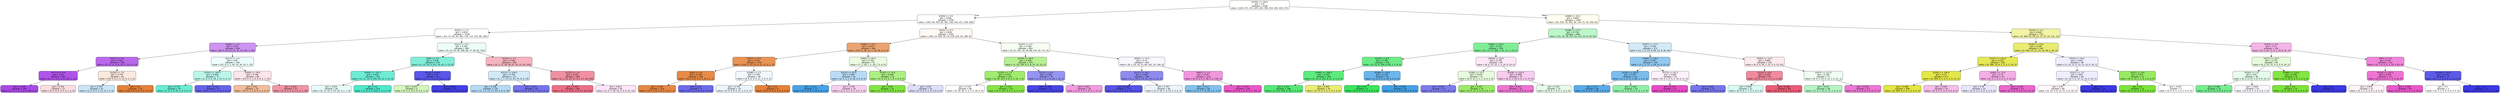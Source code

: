 digraph Tree {
node [shape=box, style="filled, rounded", color="black", fontname="helvetica"] ;
edge [fontname="helvetica"] ;
0 [label="X[350] <= 140.5\ngini = 0.9\nsamples = 4198\nvalue = [418, 471, 413, 425, 420, 390, 416, 436, 438, 371]", fillcolor="#fffffd"] ;
1 [label="X[569] <= 0.5\ngini = 0.881\nsamples = 2799\nvalue = [393, 46, 343, 82, 381, 236, 344, 417, 248, 309]", fillcolor="#fefdff"] ;
0 -> 1 [labeldistance=2.5, labelangle=45, headlabel="True"] ;
2 [label="X[432] <= 1.5\ngini = 0.824\nsamples = 1508\nvalue = [51, 23, 49, 50, 362, 118, 112, 375, 68, 300]", fillcolor="#fefdff"] ;
1 -> 2 ;
3 [label="X[485] <= 5.5\ngini = 0.637\nsamples = 599\nvalue = [46, 9, 16, 10, 53, 32, 35, 347, 5, 46]", fillcolor="#cd94f1"] ;
2 -> 3 ;
4 [label="X[157] <= 0.5\ngini = 0.403\nsamples = 439\nvalue = [21, 9, 11, 9, 8, 22, 5, 337, 4, 13]", fillcolor="#ba69eb"] ;
3 -> 4 ;
5 [label="X[377] <= 9.0\ngini = 0.24\nsamples = 385\nvalue = [1, 4, 7, 4, 5, 9, 5, 335, 2, 13]", fillcolor="#af54e8"] ;
4 -> 5 ;
6 [label="gini = 0.148\nsamples = 362\nvalue = [1, 3, 7, 2, 1, 4, 5, 334, 0, 5]", fillcolor="#aa49e7"] ;
5 -> 6 ;
7 [label="gini = 0.783\nsamples = 23\nvalue = [0, 1, 0, 2, 4, 5, 0, 1, 2, 8]", fillcolor="#fbdee3"] ;
5 -> 7 ;
8 [label="X[330] <= 7.0\ngini = 0.776\nsamples = 54\nvalue = [20, 5, 4, 5, 3, 13, 0, 2, 2, 0]", fillcolor="#fbe9dd"] ;
4 -> 8 ;
9 [label="gini = 0.793\nsamples = 35\nvalue = [1, 5, 4, 5, 3, 13, 0, 2, 2, 0]", fillcolor="#cae5f8"] ;
8 -> 9 ;
10 [label="gini = 0.0\nsamples = 19\nvalue = [19, 0, 0, 0, 0, 0, 0, 0, 0, 0]", fillcolor="#e58139"] ;
8 -> 10 ;
11 [label="X[211] <= 1.0\ngini = 0.81\nsamples = 160\nvalue = [25, 0, 5, 1, 45, 10, 30, 10, 1, 33]", fillcolor="#ecfdfa"] ;
3 -> 11 ;
12 [label="X[543] <= 166.5\ngini = 0.606\nsamples = 72\nvalue = [1, 0, 3, 0, 39, 1, 22, 5, 0, 1]", fillcolor="#bcf6eb"] ;
11 -> 12 ;
13 [label="gini = 0.379\nsamples = 45\nvalue = [1, 0, 2, 0, 35, 1, 0, 5, 0, 1]", fillcolor="#6aecd4"] ;
12 -> 13 ;
14 [label="gini = 0.313\nsamples = 27\nvalue = [0, 0, 1, 0, 4, 0, 22, 0, 0, 0]", fillcolor="#6664eb"] ;
12 -> 14 ;
15 [label="X[409] <= 29.0\ngini = 0.766\nsamples = 88\nvalue = [24, 0, 2, 1, 6, 9, 8, 5, 1, 32]", fillcolor="#fce6ea"] ;
11 -> 15 ;
16 [label="gini = 0.56\nsamples = 37\nvalue = [23, 0, 1, 0, 0, 8, 2, 1, 0, 2]", fillcolor="#f2be99"] ;
15 -> 16 ;
17 [label="gini = 0.618\nsamples = 51\nvalue = [1, 0, 1, 1, 6, 1, 6, 4, 1, 30]", fillcolor="#f195a6"] ;
15 -> 17 ;
18 [label="X[211] <= 6.5\ngini = 0.781\nsamples = 909\nvalue = [5, 14, 33, 40, 309, 86, 77, 28, 63, 254]", fillcolor="#eefdfa"] ;
2 -> 18 ;
19 [label="X[98] <= 5.0\ngini = 0.519\nsamples = 370\nvalue = [1, 12, 16, 4, 251, 19, 42, 3, 13, 9]", fillcolor="#81eeda"] ;
18 -> 19 ;
20 [label="X[409] <= 102.5\ngini = 0.434\nsamples = 335\nvalue = [1, 11, 14, 4, 250, 19, 12, 3, 12, 9]", fillcolor="#6eecd5"] ;
19 -> 20 ;
21 [label="gini = 0.823\nsamples = 82\nvalue = [0, 11, 12, 2, 24, 16, 5, 1, 7, 4]", fillcolor="#e7fcf8"] ;
20 -> 21 ;
22 [label="gini = 0.2\nsamples = 253\nvalue = [1, 0, 2, 2, 226, 3, 7, 2, 5, 5]", fillcolor="#4fe8cb"] ;
20 -> 22 ;
23 [label="X[515] <= 65.0\ngini = 0.26\nsamples = 35\nvalue = [0, 1, 2, 0, 1, 0, 30, 0, 1, 0]", fillcolor="#5a57e9"] ;
19 -> 23 ;
24 [label="gini = 0.625\nsamples = 4\nvalue = [0, 1, 2, 0, 0, 0, 0, 0, 1, 0]", fillcolor="#d3f6bd"] ;
23 -> 24 ;
25 [label="gini = 0.062\nsamples = 31\nvalue = [0, 0, 0, 0, 1, 0, 30, 0, 0, 0]", fillcolor="#4240e6"] ;
23 -> 25 ;
26 [label="X[354] <= 1.5\ngini = 0.746\nsamples = 539\nvalue = [4, 2, 17, 36, 58, 67, 35, 25, 50, 245]", fillcolor="#f5b4c0"] ;
18 -> 26 ;
27 [label="X[515] <= 149.5\ngini = 0.793\nsamples = 171\nvalue = [2, 1, 7, 13, 21, 63, 31, 8, 6, 19]", fillcolor="#d2e9f9"] ;
26 -> 27 ;
28 [label="gini = 0.708\nsamples = 129\nvalue = [2, 1, 2, 13, 21, 62, 0, 8, 2, 18]", fillcolor="#b4daf5"] ;
27 -> 28 ;
29 [label="gini = 0.431\nsamples = 42\nvalue = [0, 0, 5, 0, 0, 1, 31, 0, 4, 1]", fillcolor="#7674ed"] ;
27 -> 29 ;
30 [label="X[155] <= 1.0\ngini = 0.591\nsamples = 368\nvalue = [2, 1, 10, 23, 37, 4, 4, 17, 44, 226]", fillcolor="#f090a1"] ;
26 -> 30 ;
31 [label="gini = 0.424\nsamples = 283\nvalue = [0, 1, 3, 9, 21, 1, 0, 17, 19, 212]", fillcolor="#ec6f85"] ;
30 -> 31 ;
32 [label="gini = 0.813\nsamples = 85\nvalue = [2, 0, 7, 14, 16, 3, 4, 0, 25, 14]", fillcolor="#fce5f7"] ;
30 -> 32 ;
33 [label="X[435] <= 0.5\ngini = 0.816\nsamples = 1291\nvalue = [342, 23, 294, 32, 19, 118, 232, 42, 180, 9]", fillcolor="#fef9f5"] ;
1 -> 33 ;
34 [label="X[488] <= 21.0\ngini = 0.433\nsamples = 448\nvalue = [333, 2, 39, 13, 1, 30, 18, 0, 9, 3]", fillcolor="#eca471"] ;
33 -> 34 ;
35 [label="X[351] <= 8.5\ngini = 0.252\nsamples = 378\nvalue = [326, 0, 13, 12, 0, 12, 11, 0, 1, 3]", fillcolor="#e99355"] ;
34 -> 35 ;
36 [label="X[68] <= 5.0\ngini = 0.129\nsamples = 340\nvalue = [317, 0, 9, 3, 0, 1, 8, 0, 1, 1]", fillcolor="#e78a47"] ;
35 -> 36 ;
37 [label="gini = 0.104\nsamples = 335\nvalue = [317, 0, 8, 3, 0, 1, 4, 0, 1, 1]", fillcolor="#e68844"] ;
36 -> 37 ;
38 [label="gini = 0.32\nsamples = 5\nvalue = [0, 0, 1, 0, 0, 0, 4, 0, 0, 0]", fillcolor="#6d6aec"] ;
36 -> 38 ;
39 [label="X[386] <= 2.5\ngini = 0.784\nsamples = 38\nvalue = [9, 0, 4, 9, 0, 11, 3, 0, 0, 2]", fillcolor="#f1f8fd"] ;
35 -> 39 ;
40 [label="gini = 0.725\nsamples = 29\nvalue = [0, 0, 4, 9, 0, 11, 3, 0, 0, 2]", fillcolor="#ebf5fc"] ;
39 -> 40 ;
41 [label="gini = 0.0\nsamples = 9\nvalue = [9, 0, 0, 0, 0, 0, 0, 0, 0, 0]", fillcolor="#e58139"] ;
39 -> 41 ;
42 [label="X[465] <= 83.0\ngini = 0.762\nsamples = 70\nvalue = [7, 2, 26, 1, 1, 18, 7, 0, 8, 0]", fillcolor="#ebfbe1"] ;
34 -> 42 ;
43 [label="X[514] <= 92.0\ngini = 0.684\nsamples = 36\nvalue = [2, 2, 3, 1, 0, 18, 2, 0, 8, 0]", fillcolor="#b8dcf6"] ;
42 -> 43 ;
44 [label="gini = 0.111\nsamples = 17\nvalue = [0, 0, 0, 0, 0, 16, 0, 0, 1, 0]", fillcolor="#45a3e7"] ;
43 -> 44 ;
45 [label="gini = 0.792\nsamples = 19\nvalue = [2, 2, 3, 1, 0, 2, 2, 0, 7, 0]", fillcolor="#f8ceef"] ;
43 -> 45 ;
46 [label="X[347] <= 74.0\ngini = 0.498\nsamples = 34\nvalue = [5, 0, 23, 0, 1, 0, 5, 0, 0, 0]", fillcolor="#adef84"] ;
42 -> 46 ;
47 [label="gini = 0.08\nsamples = 24\nvalue = [1, 0, 23, 0, 0, 0, 0, 0, 0, 0]", fillcolor="#81e642"] ;
46 -> 47 ;
48 [label="gini = 0.58\nsamples = 10\nvalue = [4, 0, 0, 0, 1, 0, 5, 0, 0, 0]", fillcolor="#dedefb"] ;
46 -> 48 ;
49 [label="X[347] <= 3.5\ngini = 0.788\nsamples = 843\nvalue = [9, 21, 255, 19, 18, 88, 214, 42, 171, 6]", fillcolor="#f6fdf2"] ;
33 -> 49 ;
50 [label="X[344] <= 48.0\ngini = 0.599\nsamples = 379\nvalue = [1, 20, 230, 9, 3, 8, 52, 32, 22, 2]", fillcolor="#b7f193"] ;
49 -> 50 ;
51 [label="X[155] <= 7.5\ngini = 0.415\nsamples = 301\nvalue = [0, 20, 227, 9, 0, 4, 3, 31, 7, 0]", fillcolor="#9fec6f"] ;
50 -> 51 ;
52 [label="gini = 0.729\nsamples = 88\nvalue = [0, 18, 30, 3, 0, 3, 3, 29, 2, 0]", fillcolor="#fdfffc"] ;
51 -> 52 ;
53 [label="gini = 0.143\nsamples = 213\nvalue = [0, 2, 197, 6, 0, 1, 0, 2, 5, 0]", fillcolor="#85e748"] ;
51 -> 53 ;
54 [label="X[213] <= 8.0\ngini = 0.562\nsamples = 78\nvalue = [1, 0, 3, 0, 3, 4, 49, 1, 15, 2]", fillcolor="#9694f1"] ;
50 -> 54 ;
55 [label="gini = 0.109\nsamples = 52\nvalue = [0, 0, 0, 0, 3, 0, 49, 0, 0, 0]", fillcolor="#4845e7"] ;
54 -> 55 ;
56 [label="gini = 0.621\nsamples = 26\nvalue = [1, 0, 3, 0, 0, 4, 0, 1, 15, 2]", fillcolor="#f29ce0"] ;
54 -> 56 ;
57 [label="X[655] <= 12.5\ngini = 0.74\nsamples = 464\nvalue = [8, 1, 25, 10, 15, 80, 162, 10, 149, 4]", fillcolor="#f7f7fe"] ;
49 -> 57 ;
58 [label="X[271] <= 40.5\ngini = 0.564\nsamples = 246\nvalue = [2, 1, 20, 2, 13, 32, 157, 5, 11, 3]", fillcolor="#8d8bf0"] ;
57 -> 58 ;
59 [label="gini = 0.229\nsamples = 177\nvalue = [0, 1, 2, 1, 4, 9, 155, 0, 5, 0]", fillcolor="#5653e8"] ;
58 -> 59 ;
60 [label="gini = 0.787\nsamples = 69\nvalue = [2, 0, 18, 1, 9, 23, 2, 5, 6, 3]", fillcolor="#ecf5fc"] ;
58 -> 60 ;
61 [label="X[487] <= 2.0\ngini = 0.547\nsamples = 218\nvalue = [6, 0, 5, 8, 2, 48, 5, 5, 138, 1]", fillcolor="#f196de"] ;
57 -> 61 ;
62 [label="gini = 0.517\nsamples = 59\nvalue = [3, 0, 1, 7, 0, 40, 3, 2, 3, 0]", fillcolor="#81c1ee"] ;
61 -> 62 ;
63 [label="gini = 0.275\nsamples = 159\nvalue = [3, 0, 4, 1, 2, 8, 2, 3, 135, 1]", fillcolor="#e958ca"] ;
61 -> 63 ;
64 [label="X[489] <= 26.5\ngini = 0.809\nsamples = 1399\nvalue = [25, 425, 70, 343, 39, 154, 72, 19, 190, 62]", fillcolor="#fdfdf0"] ;
0 -> 64 [labeldistance=2.5, labelangle=-45, headlabel="False"] ;
65 [label="X[290] <= 17.5\ngini = 0.716\nsamples = 666\nvalue = [21, 16, 18, 315, 16, 137, 25, 9, 59, 50]", fillcolor="#bcf6c9"] ;
64 -> 65 ;
66 [label="X[486] <= 83.0\ngini = 0.519\nsamples = 394\nvalue = [10, 15, 13, 268, 7, 41, 11, 1, 23, 5]", fillcolor="#80ee97"] ;
65 -> 66 ;
67 [label="X[219] <= 8.5\ngini = 0.381\nsamples = 330\nvalue = [2, 15, 0, 256, 6, 40, 1, 1, 4, 5]", fillcolor="#6cec87"] ;
66 -> 67 ;
68 [label="X[490] <= 108.5\ngini = 0.314\nsamples = 306\nvalue = [1, 15, 0, 252, 6, 21, 1, 1, 4, 5]", fillcolor="#5fea7d"] ;
67 -> 68 ;
69 [label="gini = 0.237\nsamples = 286\nvalue = [1, 0, 0, 249, 6, 19, 1, 1, 4, 5]", fillcolor="#54e974"] ;
68 -> 69 ;
70 [label="gini = 0.405\nsamples = 20\nvalue = [0, 15, 0, 3, 0, 2, 0, 0, 0, 0]", fillcolor="#ebed73"] ;
68 -> 70 ;
71 [label="X[568] <= 44.0\ngini = 0.344\nsamples = 24\nvalue = [1, 0, 0, 4, 0, 19, 0, 0, 0, 0]", fillcolor="#6ab6ec"] ;
67 -> 71 ;
72 [label="gini = 0.0\nsamples = 4\nvalue = [0, 0, 0, 4, 0, 0, 0, 0, 0, 0]", fillcolor="#39e55e"] ;
71 -> 72 ;
73 [label="gini = 0.095\nsamples = 20\nvalue = [1, 0, 0, 0, 0, 19, 0, 0, 0, 0]", fillcolor="#43a2e6"] ;
71 -> 73 ;
74 [label="X[656] <= 10.5\ngini = 0.795\nsamples = 64\nvalue = [8, 0, 13, 12, 1, 1, 10, 0, 19, 0]", fillcolor="#fce8f8"] ;
66 -> 74 ;
75 [label="X[180] <= 15.5\ngini = 0.678\nsamples = 27\nvalue = [0, 0, 12, 2, 1, 1, 9, 0, 2, 0]", fillcolor="#e9fbde"] ;
74 -> 75 ;
76 [label="gini = 0.497\nsamples = 13\nvalue = [0, 0, 1, 0, 1, 1, 9, 0, 1, 0]", fillcolor="#7d7bee"] ;
75 -> 76 ;
77 [label="gini = 0.357\nsamples = 14\nvalue = [0, 0, 11, 2, 0, 0, 0, 0, 1, 0]", fillcolor="#9cec6b"] ;
75 -> 77 ;
78 [label="X[438] <= 216.5\ngini = 0.668\nsamples = 37\nvalue = [8, 0, 1, 10, 0, 0, 1, 0, 17, 0]", fillcolor="#f8ccef"] ;
74 -> 78 ;
79 [label="gini = 0.427\nsamples = 23\nvalue = [2, 0, 1, 3, 0, 0, 0, 0, 17, 0]", fillcolor="#ed74d3"] ;
78 -> 79 ;
80 [label="gini = 0.561\nsamples = 14\nvalue = [6, 0, 0, 7, 0, 0, 1, 0, 0, 0]", fillcolor="#e6fceb"] ;
78 -> 80 ;
81 [label="X[297] <= 17.5\ngini = 0.794\nsamples = 272\nvalue = [11, 1, 5, 47, 9, 96, 14, 8, 36, 45]", fillcolor="#d4eaf9"] ;
65 -> 81 ;
82 [label="X[486] <= 58.0\ngini = 0.597\nsamples = 138\nvalue = [2, 1, 1, 17, 2, 84, 11, 3, 13, 4]", fillcolor="#91c9f1"] ;
81 -> 82 ;
83 [label="X[295] <= 162.0\ngini = 0.457\nsamples = 114\nvalue = [2, 1, 0, 17, 2, 82, 1, 3, 2, 4]", fillcolor="#7abdee"] ;
82 -> 83 ;
84 [label="gini = 0.27\nsamples = 94\nvalue = [0, 0, 0, 5, 2, 80, 1, 2, 0, 4]", fillcolor="#58ace9"] ;
83 -> 84 ;
85 [label="gini = 0.605\nsamples = 20\nvalue = [2, 1, 0, 12, 0, 2, 0, 1, 2, 0]", fillcolor="#91f1a6"] ;
83 -> 85 ;
86 [label="X[373] <= 91.5\ngini = 0.608\nsamples = 24\nvalue = [0, 0, 1, 0, 0, 2, 10, 0, 11, 0]", fillcolor="#fdf1fa"] ;
82 -> 86 ;
87 [label="gini = 0.153\nsamples = 12\nvalue = [0, 0, 0, 0, 0, 0, 1, 0, 11, 0]", fillcolor="#e74bc6"] ;
86 -> 87 ;
88 [label="gini = 0.403\nsamples = 12\nvalue = [0, 0, 1, 0, 0, 2, 9, 0, 0, 0]", fillcolor="#7674ed"] ;
86 -> 88 ;
89 [label="X[597] <= 12.5\ngini = 0.809\nsamples = 134\nvalue = [9, 0, 4, 30, 7, 12, 3, 5, 23, 41]", fillcolor="#fceaed"] ;
81 -> 89 ;
90 [label="X[210] <= 8.0\ngini = 0.569\nsamples = 63\nvalue = [0, 0, 1, 5, 7, 1, 2, 5, 2, 40]", fillcolor="#f08a9d"] ;
89 -> 90 ;
91 [label="gini = 0.649\nsamples = 15\nvalue = [0, 0, 0, 1, 7, 0, 2, 5, 0, 0]", fillcolor="#d7faf3"] ;
90 -> 91 ;
92 [label="gini = 0.296\nsamples = 48\nvalue = [0, 0, 1, 4, 0, 1, 0, 0, 2, 40]", fillcolor="#ea5d76"] ;
90 -> 92 ;
93 [label="X[457] <= 113.5\ngini = 0.746\nsamples = 71\nvalue = [9, 0, 3, 25, 0, 11, 1, 0, 21, 1]", fillcolor="#effdf2"] ;
89 -> 93 ;
94 [label="gini = 0.657\nsamples = 48\nvalue = [5, 0, 1, 25, 0, 11, 1, 0, 4, 1]", fillcolor="#b4f5c2"] ;
93 -> 94 ;
95 [label="gini = 0.416\nsamples = 23\nvalue = [4, 0, 2, 0, 0, 0, 0, 0, 17, 0]", fillcolor="#ed78d4"] ;
93 -> 95 ;
96 [label="X[234] <= 1.0\ngini = 0.644\nsamples = 733\nvalue = [4, 409, 52, 28, 23, 17, 47, 10, 131, 12]", fillcolor="#f2f3a4"] ;
64 -> 96 ;
97 [label="X[430] <= 25.0\ngini = 0.439\nsamples = 540\nvalue = [2, 400, 23, 11, 15, 16, 28, 2, 40, 3]", fillcolor="#eaec70"] ;
96 -> 97 ;
98 [label="X[327] <= 102.0\ngini = 0.233\nsamples = 442\nvalue = [0, 386, 10, 6, 2, 5, 5, 2, 24, 2]", fillcolor="#e6e854"] ;
97 -> 98 ;
99 [label="X[291] <= 106.0\ngini = 0.15\nsamples = 417\nvalue = [0, 384, 9, 3, 0, 5, 2, 0, 12, 2]", fillcolor="#e4e749"] ;
98 -> 99 ;
100 [label="gini = 0.088\nsamples = 398\nvalue = [0, 380, 9, 2, 0, 2, 2, 0, 3, 0]", fillcolor="#e3e642"] ;
99 -> 100 ;
101 [label="gini = 0.693\nsamples = 19\nvalue = [0, 4, 0, 1, 0, 3, 0, 0, 9, 2]", fillcolor="#f6bdea"] ;
99 -> 101 ;
102 [label="X[460] <= 73.0\ngini = 0.72\nsamples = 25\nvalue = [0, 2, 1, 3, 2, 0, 3, 2, 12, 0]", fillcolor="#f4aee5"] ;
98 -> 102 ;
103 [label="gini = 0.78\nsamples = 10\nvalue = [0, 0, 1, 2, 2, 0, 3, 2, 0, 0]", fillcolor="#e7e6fc"] ;
102 -> 103 ;
104 [label="gini = 0.338\nsamples = 15\nvalue = [0, 2, 0, 1, 0, 0, 0, 0, 12, 0]", fillcolor="#eb67cf"] ;
102 -> 104 ;
105 [label="X[553] <= 45.5\ngini = 0.847\nsamples = 98\nvalue = [2, 14, 13, 5, 13, 11, 23, 0, 16, 1]", fillcolor="#eeeefd"] ;
97 -> 105 ;
106 [label="X[101] <= 1.0\ngini = 0.822\nsamples = 83\nvalue = [2, 14, 1, 4, 12, 11, 22, 0, 16, 1]", fillcolor="#eeedfd"] ;
105 -> 106 ;
107 [label="gini = 0.83\nsamples = 68\nvalue = [2, 14, 1, 4, 12, 11, 7, 0, 16, 1]", fillcolor="#fef8fd"] ;
106 -> 107 ;
108 [label="gini = 0.0\nsamples = 15\nvalue = [0, 0, 0, 0, 0, 0, 15, 0, 0, 0]", fillcolor="#3c39e5"] ;
106 -> 108 ;
109 [label="X[231] <= 9.0\ngini = 0.347\nsamples = 15\nvalue = [0, 0, 12, 1, 1, 0, 1, 0, 0, 0]", fillcolor="#97eb63"] ;
105 -> 109 ;
110 [label="gini = 0.0\nsamples = 12\nvalue = [0, 0, 12, 0, 0, 0, 0, 0, 0, 0]", fillcolor="#7be539"] ;
109 -> 110 ;
111 [label="gini = 0.667\nsamples = 3\nvalue = [0, 0, 0, 1, 1, 0, 1, 0, 0, 0]", fillcolor="#ffffff"] ;
109 -> 111 ;
112 [label="X[319] <= 8.5\ngini = 0.73\nsamples = 193\nvalue = [2, 9, 29, 17, 8, 1, 19, 8, 91, 9]", fillcolor="#f5b4e7"] ;
96 -> 112 ;
113 [label="X[527] <= 20.0\ngini = 0.779\nsamples = 69\nvalue = [0, 2, 25, 15, 3, 0, 5, 8, 10, 1]", fillcolor="#e7fada"] ;
112 -> 113 ;
114 [label="X[545] <= 1.0\ngini = 0.81\nsamples = 49\nvalue = [0, 2, 6, 15, 3, 0, 4, 8, 10, 1]", fillcolor="#e6fcea"] ;
113 -> 114 ;
115 [label="gini = 0.398\nsamples = 16\nvalue = [0, 0, 0, 12, 0, 0, 0, 0, 3, 1]", fillcolor="#76ed90"] ;
114 -> 115 ;
116 [label="gini = 0.828\nsamples = 33\nvalue = [0, 2, 6, 3, 3, 0, 4, 8, 7, 0]", fillcolor="#fbf7fe"] ;
114 -> 116 ;
117 [label="X[388] <= 110.0\ngini = 0.095\nsamples = 20\nvalue = [0, 0, 19, 0, 0, 0, 1, 0, 0, 0]", fillcolor="#82e643"] ;
113 -> 117 ;
118 [label="gini = 0.0\nsamples = 19\nvalue = [0, 0, 19, 0, 0, 0, 0, 0, 0, 0]", fillcolor="#7be539"] ;
117 -> 118 ;
119 [label="gini = 0.0\nsamples = 1\nvalue = [0, 0, 0, 0, 0, 0, 1, 0, 0, 0]", fillcolor="#3c39e5"] ;
117 -> 119 ;
120 [label="X[97] <= 1.5\ngini = 0.55\nsamples = 124\nvalue = [2, 7, 4, 2, 5, 1, 14, 0, 81, 8]", fillcolor="#ef86d9"] ;
112 -> 120 ;
121 [label="X[433] <= 142.5\ngini = 0.455\nsamples = 111\nvalue = [2, 6, 3, 2, 5, 1, 3, 0, 81, 8]", fillcolor="#ed73d2"] ;
120 -> 121 ;
122 [label="gini = 0.818\nsamples = 22\nvalue = [2, 1, 1, 2, 4, 0, 1, 0, 5, 6]", fillcolor="#fdf3f5"] ;
121 -> 122 ;
123 [label="gini = 0.266\nsamples = 89\nvalue = [0, 5, 2, 0, 1, 1, 2, 0, 76, 2]", fillcolor="#e958ca"] ;
121 -> 123 ;
124 [label="X[326] <= 33.0\ngini = 0.272\nsamples = 13\nvalue = [0, 1, 1, 0, 0, 0, 11, 0, 0, 0]", fillcolor="#5d5ae9"] ;
120 -> 124 ;
125 [label="gini = 0.5\nsamples = 2\nvalue = [0, 1, 1, 0, 0, 0, 0, 0, 0, 0]", fillcolor="#ffffff"] ;
124 -> 125 ;
126 [label="gini = 0.0\nsamples = 11\nvalue = [0, 0, 0, 0, 0, 0, 11, 0, 0, 0]", fillcolor="#3c39e5"] ;
124 -> 126 ;
}